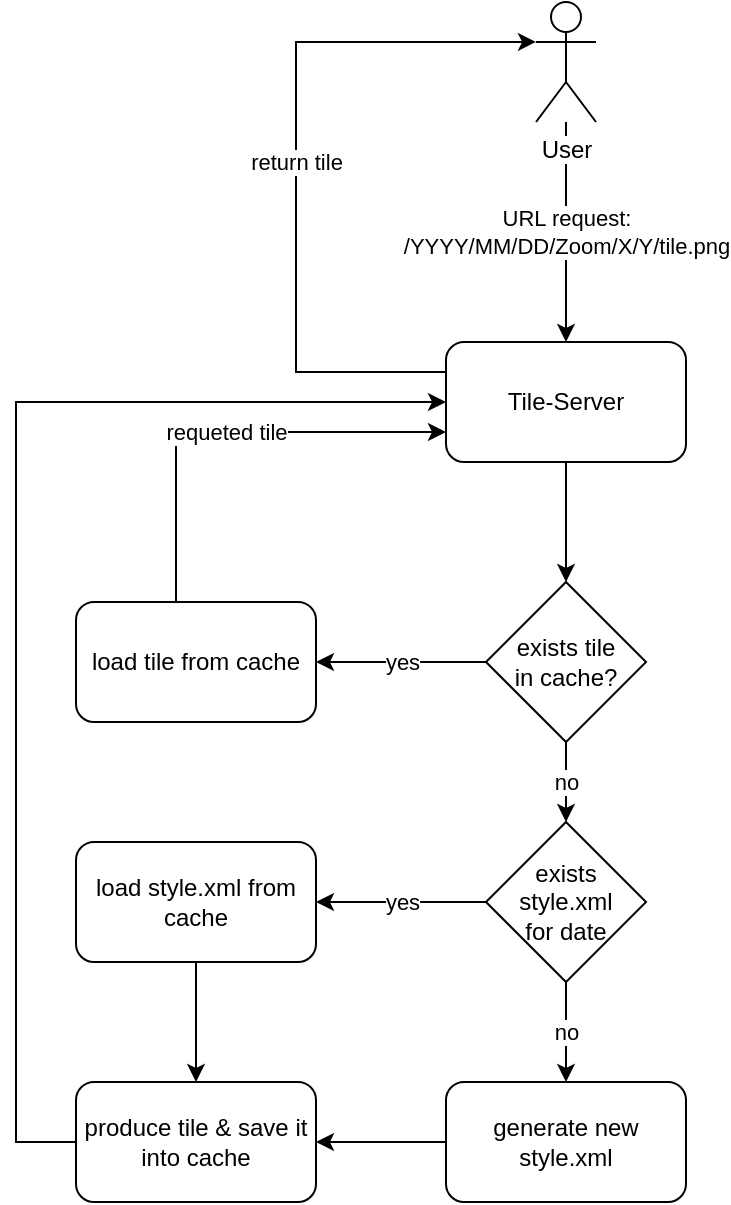 <mxfile pages="6" version="11.2.4" type="device"><diagram id="N5hvn9iM6fi0fY6JvAGT" name="Page-1"><mxGraphModel dx="946" dy="627" grid="1" gridSize="10" guides="1" tooltips="1" connect="1" arrows="1" fold="1" page="1" pageScale="1" pageWidth="1169" pageHeight="1654" math="0" shadow="0"><root><mxCell id="0"/><mxCell id="1" parent="0"/><mxCell id="o0SdLxm3Xkp09I6J-yF6-21" value="URL request:&lt;br&gt;/YYYY/MM/DD/Zoom/X/Y/tile.png" style="edgeStyle=orthogonalEdgeStyle;rounded=0;orthogonalLoop=1;jettySize=auto;html=1;" parent="1" source="o0SdLxm3Xkp09I6J-yF6-1" target="o0SdLxm3Xkp09I6J-yF6-4" edge="1"><mxGeometry relative="1" as="geometry"/></mxCell><mxCell id="o0SdLxm3Xkp09I6J-yF6-1" value="User" style="shape=umlActor;verticalLabelPosition=bottom;labelBackgroundColor=#ffffff;verticalAlign=top;html=1;outlineConnect=0;" parent="1" vertex="1"><mxGeometry x="360" y="130" width="30" height="60" as="geometry"/></mxCell><mxCell id="o0SdLxm3Xkp09I6J-yF6-10" style="edgeStyle=orthogonalEdgeStyle;rounded=0;orthogonalLoop=1;jettySize=auto;html=1;entryX=0.5;entryY=0;entryDx=0;entryDy=0;" parent="1" source="o0SdLxm3Xkp09I6J-yF6-4" target="o0SdLxm3Xkp09I6J-yF6-9" edge="1"><mxGeometry relative="1" as="geometry"/></mxCell><mxCell id="o0SdLxm3Xkp09I6J-yF6-15" value="return tile" style="edgeStyle=orthogonalEdgeStyle;rounded=0;orthogonalLoop=1;jettySize=auto;html=1;exitX=0;exitY=0.25;exitDx=0;exitDy=0;entryX=0;entryY=0.333;entryDx=0;entryDy=0;entryPerimeter=0;" parent="1" source="o0SdLxm3Xkp09I6J-yF6-4" target="o0SdLxm3Xkp09I6J-yF6-1" edge="1"><mxGeometry relative="1" as="geometry"><Array as="points"><mxPoint x="240" y="315"/><mxPoint x="240" y="150"/></Array></mxGeometry></mxCell><mxCell id="o0SdLxm3Xkp09I6J-yF6-4" value="Tile-Server" style="rounded=1;whiteSpace=wrap;html=1;" parent="1" vertex="1"><mxGeometry x="315" y="300" width="120" height="60" as="geometry"/></mxCell><mxCell id="o0SdLxm3Xkp09I6J-yF6-13" value="yes" style="edgeStyle=orthogonalEdgeStyle;rounded=0;orthogonalLoop=1;jettySize=auto;html=1;entryX=1;entryY=0.5;entryDx=0;entryDy=0;" parent="1" source="o0SdLxm3Xkp09I6J-yF6-9" target="o0SdLxm3Xkp09I6J-yF6-11" edge="1"><mxGeometry relative="1" as="geometry"/></mxCell><mxCell id="o0SdLxm3Xkp09I6J-yF6-18" value="no" style="edgeStyle=orthogonalEdgeStyle;rounded=0;orthogonalLoop=1;jettySize=auto;html=1;entryX=0.5;entryY=0;entryDx=0;entryDy=0;" parent="1" source="o0SdLxm3Xkp09I6J-yF6-9" target="o0SdLxm3Xkp09I6J-yF6-16" edge="1"><mxGeometry relative="1" as="geometry"/></mxCell><mxCell id="o0SdLxm3Xkp09I6J-yF6-9" value="exists tile&lt;br&gt;in cache?" style="rhombus;whiteSpace=wrap;html=1;" parent="1" vertex="1"><mxGeometry x="335" y="420" width="80" height="80" as="geometry"/></mxCell><mxCell id="o0SdLxm3Xkp09I6J-yF6-14" value="requeted tile" style="edgeStyle=orthogonalEdgeStyle;rounded=0;orthogonalLoop=1;jettySize=auto;html=1;entryX=0;entryY=0.75;entryDx=0;entryDy=0;" parent="1" source="o0SdLxm3Xkp09I6J-yF6-11" target="o0SdLxm3Xkp09I6J-yF6-4" edge="1"><mxGeometry relative="1" as="geometry"><Array as="points"><mxPoint x="180" y="345"/></Array></mxGeometry></mxCell><mxCell id="o0SdLxm3Xkp09I6J-yF6-11" value="load tile from cache" style="rounded=1;whiteSpace=wrap;html=1;" parent="1" vertex="1"><mxGeometry x="130" y="430" width="120" height="60" as="geometry"/></mxCell><mxCell id="o0SdLxm3Xkp09I6J-yF6-23" value="yes" style="edgeStyle=orthogonalEdgeStyle;rounded=0;orthogonalLoop=1;jettySize=auto;html=1;entryX=1;entryY=0.5;entryDx=0;entryDy=0;" parent="1" source="o0SdLxm3Xkp09I6J-yF6-16" target="o0SdLxm3Xkp09I6J-yF6-22" edge="1"><mxGeometry relative="1" as="geometry"/></mxCell><mxCell id="BoacsOmEcwOLum21zEVu-2" value="no" style="edgeStyle=orthogonalEdgeStyle;rounded=0;orthogonalLoop=1;jettySize=auto;html=1;entryX=0.5;entryY=0;entryDx=0;entryDy=0;" parent="1" source="o0SdLxm3Xkp09I6J-yF6-16" target="o0SdLxm3Xkp09I6J-yF6-24" edge="1"><mxGeometry relative="1" as="geometry"><mxPoint x="500" y="580" as="targetPoint"/></mxGeometry></mxCell><mxCell id="o0SdLxm3Xkp09I6J-yF6-16" value="exists style.xml&lt;br&gt;for date" style="rhombus;whiteSpace=wrap;html=1;" parent="1" vertex="1"><mxGeometry x="335" y="540" width="80" height="80" as="geometry"/></mxCell><mxCell id="o0SdLxm3Xkp09I6J-yF6-38" style="edgeStyle=orthogonalEdgeStyle;rounded=0;orthogonalLoop=1;jettySize=auto;html=1;entryX=0.5;entryY=0;entryDx=0;entryDy=0;" parent="1" source="o0SdLxm3Xkp09I6J-yF6-22" target="o0SdLxm3Xkp09I6J-yF6-36" edge="1"><mxGeometry relative="1" as="geometry"/></mxCell><mxCell id="o0SdLxm3Xkp09I6J-yF6-22" value="load style.xml from cache" style="rounded=1;whiteSpace=wrap;html=1;" parent="1" vertex="1"><mxGeometry x="130" y="550" width="120" height="60" as="geometry"/></mxCell><mxCell id="BoacsOmEcwOLum21zEVu-6" style="edgeStyle=orthogonalEdgeStyle;rounded=0;orthogonalLoop=1;jettySize=auto;html=1;entryX=1;entryY=0.5;entryDx=0;entryDy=0;" parent="1" source="o0SdLxm3Xkp09I6J-yF6-24" target="o0SdLxm3Xkp09I6J-yF6-36" edge="1"><mxGeometry relative="1" as="geometry"/></mxCell><mxCell id="o0SdLxm3Xkp09I6J-yF6-24" value="generate new style.xml" style="rounded=1;whiteSpace=wrap;html=1;" parent="1" vertex="1"><mxGeometry x="315" y="670" width="120" height="60" as="geometry"/></mxCell><mxCell id="o0SdLxm3Xkp09I6J-yF6-40" style="edgeStyle=orthogonalEdgeStyle;rounded=0;orthogonalLoop=1;jettySize=auto;html=1;entryX=0;entryY=0.5;entryDx=0;entryDy=0;" parent="1" source="o0SdLxm3Xkp09I6J-yF6-36" target="o0SdLxm3Xkp09I6J-yF6-4" edge="1"><mxGeometry relative="1" as="geometry"><Array as="points"><mxPoint x="100" y="700"/><mxPoint x="100" y="330"/></Array></mxGeometry></mxCell><mxCell id="o0SdLxm3Xkp09I6J-yF6-36" value="produce tile &amp;amp; save it&lt;br&gt;into cache" style="rounded=1;whiteSpace=wrap;html=1;" parent="1" vertex="1"><mxGeometry x="130" y="670" width="120" height="60" as="geometry"/></mxCell></root></mxGraphModel></diagram><diagram id="V2TvBj4Jawiw-mY3kKqI" name="task"><mxGraphModel dx="946" dy="627" grid="1" gridSize="10" guides="1" tooltips="1" connect="1" arrows="1" fold="1" page="1" pageScale="1" pageWidth="1169" pageHeight="1654" math="0" shadow="0"><root><mxCell id="mlPS0dYNTW0em9bgaBaq-0"/><mxCell id="mlPS0dYNTW0em9bgaBaq-1" parent="mlPS0dYNTW0em9bgaBaq-0"/><mxCell id="mlPS0dYNTW0em9bgaBaq-11" value="URL request." style="edgeStyle=orthogonalEdgeStyle;curved=1;rounded=0;orthogonalLoop=1;jettySize=auto;html=1;exitX=1;exitY=1;exitDx=0;exitDy=0;exitPerimeter=0;entryX=1;entryY=0.25;entryDx=0;entryDy=0;" edge="1" parent="mlPS0dYNTW0em9bgaBaq-1" source="mlPS0dYNTW0em9bgaBaq-2" target="mlPS0dYNTW0em9bgaBaq-3"><mxGeometry relative="1" as="geometry"><Array as="points"><mxPoint x="505" y="320"/><mxPoint x="505" y="405"/></Array></mxGeometry></mxCell><mxCell id="mlPS0dYNTW0em9bgaBaq-2" value="User" style="shape=umlActor;verticalLabelPosition=bottom;labelBackgroundColor=#ffffff;verticalAlign=top;html=1;outlineConnect=0;" vertex="1" parent="mlPS0dYNTW0em9bgaBaq-1"><mxGeometry x="410" y="200" width="30" height="60" as="geometry"/></mxCell><mxCell id="mlPS0dYNTW0em9bgaBaq-13" value="Is tile in cache?" style="edgeStyle=orthogonalEdgeStyle;curved=1;rounded=0;orthogonalLoop=1;jettySize=auto;html=1;exitX=1;exitY=0.75;exitDx=0;exitDy=0;entryX=0.75;entryY=0;entryDx=0;entryDy=0;" edge="1" parent="mlPS0dYNTW0em9bgaBaq-1" source="mlPS0dYNTW0em9bgaBaq-3" target="mlPS0dYNTW0em9bgaBaq-4"><mxGeometry relative="1" as="geometry"/></mxCell><mxCell id="mlPS0dYNTW0em9bgaBaq-16" value="Generate new&lt;br&gt;tile, if cache was empty." style="edgeStyle=orthogonalEdgeStyle;curved=1;rounded=0;orthogonalLoop=1;jettySize=auto;html=1;exitX=0.25;exitY=1;exitDx=0;exitDy=0;entryX=0.75;entryY=0;entryDx=0;entryDy=0;" edge="1" parent="mlPS0dYNTW0em9bgaBaq-1" source="mlPS0dYNTW0em9bgaBaq-3" target="mlPS0dYNTW0em9bgaBaq-5"><mxGeometry relative="1" as="geometry"><Array as="points"><mxPoint x="395" y="530"/><mxPoint x="360" y="530"/></Array></mxGeometry></mxCell><mxCell id="mlPS0dYNTW0em9bgaBaq-24" style="edgeStyle=orthogonalEdgeStyle;curved=1;rounded=0;orthogonalLoop=1;jettySize=auto;html=1;exitX=0.25;exitY=0;exitDx=0;exitDy=0;entryX=0.5;entryY=1;entryDx=0;entryDy=0;" edge="1" parent="mlPS0dYNTW0em9bgaBaq-1" source="mlPS0dYNTW0em9bgaBaq-3" target="mlPS0dYNTW0em9bgaBaq-19"><mxGeometry relative="1" as="geometry"/></mxCell><mxCell id="mlPS0dYNTW0em9bgaBaq-3" value="Tile-Server" style="rounded=1;whiteSpace=wrap;html=1;fillColor=#d5e8d4;strokeColor=#82b366;" vertex="1" parent="mlPS0dYNTW0em9bgaBaq-1"><mxGeometry x="365" y="390" width="120" height="60" as="geometry"/></mxCell><mxCell id="mlPS0dYNTW0em9bgaBaq-32" style="edgeStyle=orthogonalEdgeStyle;curved=1;rounded=0;orthogonalLoop=1;jettySize=auto;html=1;exitX=0.25;exitY=0;exitDx=0;exitDy=0;entryX=0.5;entryY=1;entryDx=0;entryDy=0;" edge="1" parent="mlPS0dYNTW0em9bgaBaq-1" source="mlPS0dYNTW0em9bgaBaq-4" target="mlPS0dYNTW0em9bgaBaq-31"><mxGeometry relative="1" as="geometry"/></mxCell><mxCell id="mlPS0dYNTW0em9bgaBaq-4" value="Cache" style="rounded=1;whiteSpace=wrap;html=1;fillColor=#fff2cc;strokeColor=#d6b656;" vertex="1" parent="mlPS0dYNTW0em9bgaBaq-1"><mxGeometry x="464" y="610" width="120" height="60" as="geometry"/></mxCell><mxCell id="mlPS0dYNTW0em9bgaBaq-27" style="edgeStyle=orthogonalEdgeStyle;curved=1;rounded=0;orthogonalLoop=1;jettySize=auto;html=1;exitX=0.25;exitY=0;exitDx=0;exitDy=0;" edge="1" parent="mlPS0dYNTW0em9bgaBaq-1" source="mlPS0dYNTW0em9bgaBaq-5" target="mlPS0dYNTW0em9bgaBaq-20"><mxGeometry relative="1" as="geometry"/></mxCell><mxCell id="mlPS0dYNTW0em9bgaBaq-5" value="Map-Renderer&lt;br&gt;(Mapnik)" style="rounded=1;whiteSpace=wrap;html=1;fillColor=#f8cecc;strokeColor=#b85450;" vertex="1" parent="mlPS0dYNTW0em9bgaBaq-1"><mxGeometry x="270" y="610" width="120" height="60" as="geometry"/></mxCell><mxCell id="mlPS0dYNTW0em9bgaBaq-26" value="Return tile to user&lt;br&gt;via HTTP." style="edgeStyle=orthogonalEdgeStyle;curved=1;rounded=0;orthogonalLoop=1;jettySize=auto;html=1;exitX=0.5;exitY=0;exitDx=0;exitDy=0;entryX=0;entryY=1;entryDx=0;entryDy=0;entryPerimeter=0;" edge="1" parent="mlPS0dYNTW0em9bgaBaq-1" source="mlPS0dYNTW0em9bgaBaq-19" target="mlPS0dYNTW0em9bgaBaq-2"><mxGeometry relative="1" as="geometry"/></mxCell><mxCell id="mlPS0dYNTW0em9bgaBaq-19" value="" style="shape=image;html=1;verticalAlign=top;verticalLabelPosition=bottom;labelBackgroundColor=#ffffff;imageAspect=0;aspect=fixed;image=https://cdn0.iconfinder.com/data/icons/small-n-flat/24/678074-map-128.png" vertex="1" parent="mlPS0dYNTW0em9bgaBaq-1"><mxGeometry x="350" y="335" width="30" height="30" as="geometry"/></mxCell><mxCell id="mlPS0dYNTW0em9bgaBaq-30" value="Return tile&lt;br&gt;to tile-server." style="edgeStyle=orthogonalEdgeStyle;curved=1;rounded=0;orthogonalLoop=1;jettySize=auto;html=1;exitX=0.5;exitY=0;exitDx=0;exitDy=0;entryX=0;entryY=0.5;entryDx=0;entryDy=0;" edge="1" parent="mlPS0dYNTW0em9bgaBaq-1" source="mlPS0dYNTW0em9bgaBaq-20" target="mlPS0dYNTW0em9bgaBaq-3"><mxGeometry relative="1" as="geometry"/></mxCell><mxCell id="mlPS0dYNTW0em9bgaBaq-20" value="" style="shape=image;html=1;verticalAlign=top;verticalLabelPosition=bottom;labelBackgroundColor=#ffffff;imageAspect=0;aspect=fixed;image=https://cdn0.iconfinder.com/data/icons/small-n-flat/24/678074-map-128.png" vertex="1" parent="mlPS0dYNTW0em9bgaBaq-1"><mxGeometry x="285" y="500" width="30" height="30" as="geometry"/></mxCell><mxCell id="mlPS0dYNTW0em9bgaBaq-33" value="Return tile&lt;br&gt;to tile-server." style="edgeStyle=orthogonalEdgeStyle;curved=1;rounded=0;orthogonalLoop=1;jettySize=auto;html=1;exitX=0.5;exitY=0;exitDx=0;exitDy=0;entryX=0.75;entryY=1;entryDx=0;entryDy=0;" edge="1" parent="mlPS0dYNTW0em9bgaBaq-1" source="mlPS0dYNTW0em9bgaBaq-31" target="mlPS0dYNTW0em9bgaBaq-3"><mxGeometry relative="1" as="geometry"/></mxCell><mxCell id="mlPS0dYNTW0em9bgaBaq-31" value="" style="shape=image;html=1;verticalAlign=top;verticalLabelPosition=bottom;labelBackgroundColor=#ffffff;imageAspect=0;aspect=fixed;image=https://cdn0.iconfinder.com/data/icons/small-n-flat/24/678074-map-128.png" vertex="1" parent="mlPS0dYNTW0em9bgaBaq-1"><mxGeometry x="464" y="530" width="30" height="30" as="geometry"/></mxCell></root></mxGraphModel></diagram><diagram id="xdG7Fo6GSrLNuupYZl_V" name="Celery"><mxGraphModel dx="946" dy="627" grid="1" gridSize="10" guides="1" tooltips="1" connect="1" arrows="1" fold="1" page="1" pageScale="1" pageWidth="1169" pageHeight="1654" math="0" shadow="0"><root><mxCell id="eEMg1umEra4TabYJlnql-0"/><mxCell id="eEMg1umEra4TabYJlnql-1" parent="eEMg1umEra4TabYJlnql-0"/><mxCell id="oYTu7wMAQriKLCLur30r-1" value="waiting for new work" style="edgeStyle=orthogonalEdgeStyle;rounded=0;orthogonalLoop=1;jettySize=auto;html=1;exitX=0;exitY=0.5;exitDx=0;exitDy=0;entryX=1;entryY=0.5;entryDx=0;entryDy=0;startArrow=classic;startFill=1;" parent="eEMg1umEra4TabYJlnql-1" source="eEMg1umEra4TabYJlnql-2" target="eEMg1umEra4TabYJlnql-4" edge="1"><mxGeometry relative="1" as="geometry"/></mxCell><mxCell id="eEMg1umEra4TabYJlnql-2" value="Celery Worker" style="rounded=1;whiteSpace=wrap;html=1;fillColor=#dae8fc;strokeColor=#6c8ebf;" parent="eEMg1umEra4TabYJlnql-1" vertex="1"><mxGeometry x="600" y="530" width="120" height="60" as="geometry"/></mxCell><mxCell id="eEMg1umEra4TabYJlnql-4" value="Broker&lt;br&gt;(Redis)" style="rounded=1;whiteSpace=wrap;html=1;fillColor=#f8cecc;strokeColor=#b85450;" parent="eEMg1umEra4TabYJlnql-1" vertex="1"><mxGeometry x="330" y="530" width="120" height="60" as="geometry"/></mxCell></root></mxGraphModel></diagram><diagram id="nDhNpa7ZaVgjOuKZFhmU" name="mutiple-worker"><mxGraphModel dx="946" dy="627" grid="1" gridSize="10" guides="1" tooltips="1" connect="1" arrows="1" fold="1" page="1" pageScale="1" pageWidth="1169" pageHeight="1654" math="0" shadow="0"><root><mxCell id="jnpdcKG0QCHxg3NAm0_G-0"/><mxCell id="jnpdcKG0QCHxg3NAm0_G-1" parent="jnpdcKG0QCHxg3NAm0_G-0"/><mxCell id="jnpdcKG0QCHxg3NAm0_G-11" value="" style="rounded=1;whiteSpace=wrap;html=1;fillColor=#f5f5f5;strokeColor=#666666;fontColor=#333333;" parent="jnpdcKG0QCHxg3NAm0_G-1" vertex="1"><mxGeometry x="470" y="320" width="430" height="360" as="geometry"/></mxCell><mxCell id="jnpdcKG0QCHxg3NAm0_G-14" style="edgeStyle=orthogonalEdgeStyle;curved=1;rounded=0;orthogonalLoop=1;jettySize=auto;html=1;" parent="jnpdcKG0QCHxg3NAm0_G-1" source="jnpdcKG0QCHxg3NAm0_G-2" target="jnpdcKG0QCHxg3NAm0_G-4" edge="1"><mxGeometry relative="1" as="geometry"/></mxCell><mxCell id="jnpdcKG0QCHxg3NAm0_G-2" value="Traefik&lt;br&gt;(HTTP SSL layer)" style="rounded=1;whiteSpace=wrap;html=1;fillColor=#fff2cc;strokeColor=#d6b656;" parent="jnpdcKG0QCHxg3NAm0_G-1" vertex="1"><mxGeometry x="524" y="290" width="120" height="60" as="geometry"/></mxCell><mxCell id="jnpdcKG0QCHxg3NAm0_G-15" style="edgeStyle=orthogonalEdgeStyle;curved=1;rounded=0;orthogonalLoop=1;jettySize=auto;html=1;entryX=0.5;entryY=0;entryDx=0;entryDy=0;" parent="jnpdcKG0QCHxg3NAm0_G-1" source="jnpdcKG0QCHxg3NAm0_G-4" target="jnpdcKG0QCHxg3NAm0_G-6" edge="1"><mxGeometry relative="1" as="geometry"/></mxCell><mxCell id="jnpdcKG0QCHxg3NAm0_G-18" style="edgeStyle=orthogonalEdgeStyle;rounded=0;orthogonalLoop=1;jettySize=auto;html=1;exitX=0;exitY=0.5;exitDx=0;exitDy=0;entryX=0;entryY=0.5;entryDx=0;entryDy=0;" parent="jnpdcKG0QCHxg3NAm0_G-1" source="jnpdcKG0QCHxg3NAm0_G-4" target="jnpdcKG0QCHxg3NAm0_G-8" edge="1"><mxGeometry relative="1" as="geometry"><Array as="points"><mxPoint x="500" y="430"/><mxPoint x="500" y="620"/></Array></mxGeometry></mxCell><mxCell id="jnpdcKG0QCHxg3NAm0_G-4" value="Django&lt;br&gt;(Tile-Server)" style="rounded=1;whiteSpace=wrap;html=1;fillColor=#d5e8d4;strokeColor=#82b366;" parent="jnpdcKG0QCHxg3NAm0_G-1" vertex="1"><mxGeometry x="524" y="400" width="120" height="60" as="geometry"/></mxCell><mxCell id="jnpdcKG0QCHxg3NAm0_G-6" value="Postgres&lt;br&gt;(Database Server)" style="rounded=1;whiteSpace=wrap;html=1;fillColor=#e1d5e7;strokeColor=#9673a6;" parent="jnpdcKG0QCHxg3NAm0_G-1" vertex="1"><mxGeometry x="524" y="500" width="120" height="60" as="geometry"/></mxCell><mxCell id="jnpdcKG0QCHxg3NAm0_G-19" style="edgeStyle=orthogonalEdgeStyle;rounded=0;orthogonalLoop=1;jettySize=auto;html=1;exitX=1;exitY=0.5;exitDx=0;exitDy=0;entryX=0;entryY=0.5;entryDx=0;entryDy=0;" parent="jnpdcKG0QCHxg3NAm0_G-1" source="jnpdcKG0QCHxg3NAm0_G-8" edge="1"><mxGeometry relative="1" as="geometry"><mxPoint x="710" y="620" as="targetPoint"/></mxGeometry></mxCell><mxCell id="jnpdcKG0QCHxg3NAm0_G-8" value="Broker / Cache&lt;br&gt;(Redis)" style="rounded=1;whiteSpace=wrap;html=1;fillColor=#f8cecc;strokeColor=#b85450;" parent="jnpdcKG0QCHxg3NAm0_G-1" vertex="1"><mxGeometry x="524" y="590" width="120" height="60" as="geometry"/></mxCell><mxCell id="jnpdcKG0QCHxg3NAm0_G-9" value="Celery Worker (1)&lt;br&gt;(4 task at once)" style="rounded=1;whiteSpace=wrap;html=1;fillColor=#dae8fc;strokeColor=#6c8ebf;" parent="jnpdcKG0QCHxg3NAm0_G-1" vertex="1"><mxGeometry x="710" y="500" width="120" height="60" as="geometry"/></mxCell><mxCell id="jnpdcKG0QCHxg3NAm0_G-20" value="Celery Worker (2)&lt;br&gt;(4 task at once)" style="rounded=1;whiteSpace=wrap;html=1;fillColor=#dae8fc;strokeColor=#6c8ebf;" parent="jnpdcKG0QCHxg3NAm0_G-1" vertex="1"><mxGeometry x="710" y="420" width="120" height="60" as="geometry"/></mxCell><mxCell id="jnpdcKG0QCHxg3NAm0_G-21" value="Celery Worker (3)&lt;br&gt;(4 task at once)" style="rounded=1;whiteSpace=wrap;html=1;fillColor=#dae8fc;strokeColor=#6c8ebf;" parent="jnpdcKG0QCHxg3NAm0_G-1" vertex="1"><mxGeometry x="710" y="350" width="120" height="60" as="geometry"/></mxCell><mxCell id="jnpdcKG0QCHxg3NAm0_G-36" style="edgeStyle=orthogonalEdgeStyle;rounded=0;orthogonalLoop=1;jettySize=auto;html=1;exitX=1;exitY=0.333;exitDx=0;exitDy=0;exitPerimeter=0;entryX=0;entryY=0.25;entryDx=0;entryDy=0;" parent="jnpdcKG0QCHxg3NAm0_G-1" source="jnpdcKG0QCHxg3NAm0_G-35" target="jnpdcKG0QCHxg3NAm0_G-2" edge="1"><mxGeometry relative="1" as="geometry"/></mxCell><mxCell id="jnpdcKG0QCHxg3NAm0_G-35" value="User" style="shape=umlActor;verticalLabelPosition=bottom;labelBackgroundColor=#ffffff;verticalAlign=top;html=1;outlineConnect=0;" parent="jnpdcKG0QCHxg3NAm0_G-1" vertex="1"><mxGeometry x="350" y="290" width="50" height="100" as="geometry"/></mxCell></root></mxGraphModel></diagram><diagram id="8PuEsuqaruIytjSmCl6z" name="celery-muiple-task"><mxGraphModel dx="946" dy="627" grid="1" gridSize="10" guides="1" tooltips="1" connect="1" arrows="1" fold="1" page="1" pageScale="1" pageWidth="1169" pageHeight="1654" math="0" shadow="0"><root><mxCell id="OkIXqTHQK332BwLCn81r-0"/><mxCell id="OkIXqTHQK332BwLCn81r-1" parent="OkIXqTHQK332BwLCn81r-0"/><mxCell id="eZ__kIOemoe7CkVswZ2f-0" value="" style="rounded=1;whiteSpace=wrap;html=1;fillColor=#f5f5f5;strokeColor=#666666;fontColor=#333333;" parent="OkIXqTHQK332BwLCn81r-1" vertex="1"><mxGeometry x="10" y="410" width="610" height="370" as="geometry"/></mxCell><mxCell id="nMVvStTX7LeMdd0hA8hy-5" style="edgeStyle=orthogonalEdgeStyle;rounded=0;orthogonalLoop=1;jettySize=auto;html=1;entryX=0.25;entryY=0;entryDx=0;entryDy=0;" parent="OkIXqTHQK332BwLCn81r-1" source="OkIXqTHQK332BwLCn81r-2" target="nMVvStTX7LeMdd0hA8hy-0" edge="1"><mxGeometry relative="1" as="geometry"/></mxCell><mxCell id="OkIXqTHQK332BwLCn81r-2" value="User 1" style="shape=umlActor;verticalLabelPosition=bottom;labelBackgroundColor=#ffffff;verticalAlign=top;html=1;outlineConnect=0;" parent="OkIXqTHQK332BwLCn81r-1" vertex="1"><mxGeometry x="250" y="240" width="30" height="60" as="geometry"/></mxCell><mxCell id="v2Y-OJq3a9_aLVjLCW-j-1" value="add tile&lt;br&gt;render tasks" style="edgeStyle=orthogonalEdgeStyle;rounded=0;orthogonalLoop=1;jettySize=auto;html=1;exitX=0.75;exitY=1;exitDx=0;exitDy=0;entryX=0.75;entryY=0;entryDx=0;entryDy=0;" parent="OkIXqTHQK332BwLCn81r-1" source="nMVvStTX7LeMdd0hA8hy-0" target="v2Y-OJq3a9_aLVjLCW-j-0" edge="1"><mxGeometry relative="1" as="geometry"/></mxCell><mxCell id="x8d77Im_mN0RWRRE9yDY-1" style="edgeStyle=orthogonalEdgeStyle;rounded=0;orthogonalLoop=1;jettySize=auto;html=1;exitX=0;exitY=0.5;exitDx=0;exitDy=0;entryX=0.5;entryY=0;entryDx=0;entryDy=0;startArrow=classic;startFill=1;" parent="OkIXqTHQK332BwLCn81r-1" source="nMVvStTX7LeMdd0hA8hy-0" target="x8d77Im_mN0RWRRE9yDY-0" edge="1"><mxGeometry relative="1" as="geometry"/></mxCell><mxCell id="nMVvStTX7LeMdd0hA8hy-0" value="Django&lt;br&gt;(Tile-Server)" style="rounded=1;whiteSpace=wrap;html=1;fillColor=#d5e8d4;strokeColor=#82b366;" parent="OkIXqTHQK332BwLCn81r-1" vertex="1"><mxGeometry x="265" y="390" width="120" height="60" as="geometry"/></mxCell><mxCell id="nMVvStTX7LeMdd0hA8hy-6" style="edgeStyle=orthogonalEdgeStyle;rounded=0;orthogonalLoop=1;jettySize=auto;html=1;" parent="OkIXqTHQK332BwLCn81r-1" source="nMVvStTX7LeMdd0hA8hy-1" target="nMVvStTX7LeMdd0hA8hy-0" edge="1"><mxGeometry relative="1" as="geometry"/></mxCell><mxCell id="nMVvStTX7LeMdd0hA8hy-1" value="User 2" style="shape=umlActor;verticalLabelPosition=bottom;labelBackgroundColor=#ffffff;verticalAlign=top;html=1;outlineConnect=0;" parent="OkIXqTHQK332BwLCn81r-1" vertex="1"><mxGeometry x="310" y="240" width="30" height="60" as="geometry"/></mxCell><mxCell id="nMVvStTX7LeMdd0hA8hy-7" style="edgeStyle=orthogonalEdgeStyle;rounded=0;orthogonalLoop=1;jettySize=auto;html=1;entryX=0.75;entryY=0;entryDx=0;entryDy=0;" parent="OkIXqTHQK332BwLCn81r-1" source="nMVvStTX7LeMdd0hA8hy-2" target="nMVvStTX7LeMdd0hA8hy-0" edge="1"><mxGeometry relative="1" as="geometry"/></mxCell><mxCell id="nMVvStTX7LeMdd0hA8hy-2" value="User 3" style="shape=umlActor;verticalLabelPosition=bottom;labelBackgroundColor=#ffffff;verticalAlign=top;html=1;outlineConnect=0;" parent="OkIXqTHQK332BwLCn81r-1" vertex="1"><mxGeometry x="370" y="240" width="30" height="60" as="geometry"/></mxCell><mxCell id="v2Y-OJq3a9_aLVjLCW-j-2" value="return&lt;br&gt;tiles" style="edgeStyle=orthogonalEdgeStyle;rounded=0;orthogonalLoop=1;jettySize=auto;html=1;exitX=0.25;exitY=0;exitDx=0;exitDy=0;entryX=0.25;entryY=1;entryDx=0;entryDy=0;" parent="OkIXqTHQK332BwLCn81r-1" source="v2Y-OJq3a9_aLVjLCW-j-0" target="nMVvStTX7LeMdd0hA8hy-0" edge="1"><mxGeometry relative="1" as="geometry"/></mxCell><mxCell id="x8d77Im_mN0RWRRE9yDY-7" style="edgeStyle=orthogonalEdgeStyle;rounded=0;orthogonalLoop=1;jettySize=auto;html=1;entryX=0.5;entryY=0;entryDx=0;entryDy=0;startArrow=none;startFill=0;" parent="OkIXqTHQK332BwLCn81r-1" source="x8d77Im_mN0RWRRE9yDY-13" target="gHRqLl0x8CT4j7_zQRCa-2" edge="1"><mxGeometry relative="1" as="geometry"><Array as="points"><mxPoint x="325" y="620"/><mxPoint x="420" y="620"/><mxPoint x="420" y="660"/></Array></mxGeometry></mxCell><mxCell id="x8d77Im_mN0RWRRE9yDY-10" style="edgeStyle=orthogonalEdgeStyle;rounded=0;orthogonalLoop=1;jettySize=auto;html=1;entryX=0.5;entryY=0;entryDx=0;entryDy=0;startArrow=none;startFill=0;" parent="OkIXqTHQK332BwLCn81r-1" target="gHRqLl0x8CT4j7_zQRCa-0" edge="1"><mxGeometry relative="1" as="geometry"><mxPoint x="325" y="605" as="sourcePoint"/><Array as="points"><mxPoint x="325" y="620"/><mxPoint x="240" y="620"/></Array></mxGeometry></mxCell><mxCell id="v2Y-OJq3a9_aLVjLCW-j-0" value="Broker / Cache&lt;br&gt;(Redis)" style="rounded=1;whiteSpace=wrap;html=1;fillColor=#f8cecc;strokeColor=#b85450;" parent="OkIXqTHQK332BwLCn81r-1" vertex="1"><mxGeometry x="265" y="520" width="120" height="60" as="geometry"/></mxCell><mxCell id="x8d77Im_mN0RWRRE9yDY-2" style="edgeStyle=orthogonalEdgeStyle;rounded=0;orthogonalLoop=1;jettySize=auto;html=1;entryX=0;entryY=0.5;entryDx=0;entryDy=0;startArrow=classic;startFill=1;exitX=0.5;exitY=1;exitDx=0;exitDy=0;" parent="OkIXqTHQK332BwLCn81r-1" source="gHRqLl0x8CT4j7_zQRCa-0" target="x8d77Im_mN0RWRRE9yDY-0" edge="1"><mxGeometry relative="1" as="geometry"><Array as="points"><mxPoint x="240" y="740"/><mxPoint x="40" y="740"/><mxPoint x="40" y="550"/></Array></mxGeometry></mxCell><mxCell id="gHRqLl0x8CT4j7_zQRCa-0" value="Celery Worker (1)" style="rounded=1;whiteSpace=wrap;html=1;fillColor=#dae8fc;strokeColor=#6c8ebf;" parent="OkIXqTHQK332BwLCn81r-1" vertex="1"><mxGeometry x="180" y="660" width="120" height="60" as="geometry"/></mxCell><mxCell id="x8d77Im_mN0RWRRE9yDY-4" style="edgeStyle=orthogonalEdgeStyle;rounded=0;orthogonalLoop=1;jettySize=auto;html=1;entryX=0;entryY=0.5;entryDx=0;entryDy=0;startArrow=classic;startFill=1;exitX=0.5;exitY=1;exitDx=0;exitDy=0;" parent="OkIXqTHQK332BwLCn81r-1" source="gHRqLl0x8CT4j7_zQRCa-2" target="x8d77Im_mN0RWRRE9yDY-0" edge="1"><mxGeometry relative="1" as="geometry"><Array as="points"><mxPoint x="420" y="740"/><mxPoint x="40" y="740"/><mxPoint x="40" y="550"/></Array></mxGeometry></mxCell><mxCell id="gHRqLl0x8CT4j7_zQRCa-2" value="Celery Worker (3)" style="rounded=1;whiteSpace=wrap;html=1;fillColor=#dae8fc;strokeColor=#6c8ebf;" parent="OkIXqTHQK332BwLCn81r-1" vertex="1"><mxGeometry x="360" y="660" width="120" height="60" as="geometry"/></mxCell><mxCell id="x8d77Im_mN0RWRRE9yDY-0" value="Postgres&lt;br&gt;(Database Server)" style="rounded=1;whiteSpace=wrap;html=1;fillColor=#e1d5e7;strokeColor=#9673a6;" parent="OkIXqTHQK332BwLCn81r-1" vertex="1"><mxGeometry x="60" y="520" width="120" height="60" as="geometry"/></mxCell><mxCell id="x8d77Im_mN0RWRRE9yDY-13" value="Waiting for new tile reuqests &amp;amp; send rendered tile to cache" style="text;html=1;strokeColor=none;fillColor=none;align=center;verticalAlign=middle;whiteSpace=wrap;rounded=0;labelBackgroundColor=#FFFFFF;labelBorderColor=none;" parent="OkIXqTHQK332BwLCn81r-1" vertex="1"><mxGeometry x="256" y="598" width="140" height="20" as="geometry"/></mxCell><mxCell id="x8d77Im_mN0RWRRE9yDY-15" value="get tile data from database" style="text;html=1;strokeColor=none;fillColor=none;align=center;verticalAlign=middle;whiteSpace=wrap;rounded=0;labelBackgroundColor=#FFFFFF;labelBorderColor=none;" parent="OkIXqTHQK332BwLCn81r-1" vertex="1"><mxGeometry x="15" y="600" width="90" height="20" as="geometry"/></mxCell></root></mxGraphModel></diagram><diagram id="rTTQ80El2m5tK_5CTeNf" name="Caching"><mxGraphModel dx="946" dy="627" grid="1" gridSize="10" guides="1" tooltips="1" connect="1" arrows="1" fold="1" page="1" pageScale="1" pageWidth="1169" pageHeight="1654" math="0" shadow="0"><root><mxCell id="rntPlNor9HjEQIdqxnnE-0"/><mxCell id="rntPlNor9HjEQIdqxnnE-1" parent="rntPlNor9HjEQIdqxnnE-0"/><mxCell id="rntPlNor9HjEQIdqxnnE-33" style="edgeStyle=orthogonalEdgeStyle;rounded=0;orthogonalLoop=1;jettySize=auto;html=1;entryX=0;entryY=0.406;entryDx=0;entryDy=0;entryPerimeter=0;exitX=-0.002;exitY=0.359;exitDx=0;exitDy=0;exitPerimeter=0;" edge="1" parent="rntPlNor9HjEQIdqxnnE-1" source="rntPlNor9HjEQIdqxnnE-24" target="rntPlNor9HjEQIdqxnnE-25"><mxGeometry relative="1" as="geometry"><Array as="points"><mxPoint x="80" y="431"/><mxPoint x="80" y="649"/></Array></mxGeometry></mxCell><mxCell id="rntPlNor9HjEQIdqxnnE-36" style="edgeStyle=orthogonalEdgeStyle;rounded=0;orthogonalLoop=1;jettySize=auto;html=1;entryX=0.998;entryY=0.712;entryDx=0;entryDy=0;entryPerimeter=0;exitX=1;exitY=0.5;exitDx=0;exitDy=0;" edge="1" parent="rntPlNor9HjEQIdqxnnE-1" source="rntPlNor9HjEQIdqxnnE-24" target="rntPlNor9HjEQIdqxnnE-25"><mxGeometry relative="1" as="geometry"/></mxCell><mxCell id="rntPlNor9HjEQIdqxnnE-37" style="edgeStyle=orthogonalEdgeStyle;rounded=0;orthogonalLoop=1;jettySize=auto;html=1;exitX=0.998;exitY=0.918;exitDx=0;exitDy=0;exitPerimeter=0;" edge="1" parent="rntPlNor9HjEQIdqxnnE-1"><mxGeometry relative="1" as="geometry"><mxPoint x="570" y="701" as="targetPoint"/><mxPoint x="569" y="527" as="sourcePoint"/><Array as="points"><mxPoint x="590" y="527"/><mxPoint x="590" y="701"/></Array></mxGeometry></mxCell><mxCell id="rntPlNor9HjEQIdqxnnE-24" value="&lt;table border=&quot;1&quot; width=&quot;100%&quot; cellpadding=&quot;4&quot; style=&quot;width: 100% ; height: 100% ; border-collapse: collapse&quot;&gt;&lt;tbody&gt;&lt;tr style=&quot;background-color: #a7c942 ; color: #ffffff ; border: 1px solid #98bf21&quot;&gt;&lt;th align=&quot;left&quot;&gt;Key&lt;br&gt;URL&lt;/th&gt;&lt;th align=&quot;left&quot;&gt;Value&lt;br&gt;Tile MD5 Hash&lt;/th&gt;&lt;/tr&gt;&lt;tr style=&quot;border: 1px solid #98bf21&quot;&gt;&lt;td&gt;2020-01-01-0-0-0&lt;/td&gt;&lt;td&gt;&lt;span class=&quot;result&quot; id=&quot;loading&quot;&gt;&lt;b&gt;6efc88b6a91425958543f88e28398655&lt;/b&gt;&lt;/span&gt;&lt;br&gt;&lt;/td&gt;&lt;/tr&gt;&lt;tr style=&quot;background-color: #eaf2d3 ; border: 1px solid #98bf21&quot;&gt;&lt;td&gt;2019-01-02-17-13-432&lt;/td&gt;&lt;td&gt;&lt;span class=&quot;result&quot; id=&quot;loading&quot;&gt;&lt;b&gt;47154c2144e15556737bfb44ff9d8fd3&lt;/b&gt;&lt;/span&gt;&lt;/td&gt;&lt;/tr&gt;&lt;tr style=&quot;border: 1px solid #98bf21&quot;&gt;&lt;td&gt;2020-08-04-13-459-2945&lt;/td&gt;&lt;td&gt;&lt;span class=&quot;result&quot; id=&quot;loading&quot;&gt;&lt;b&gt;9c2e7b85a36c0128f84bc87672072151&lt;/b&gt;&lt;/span&gt;&lt;br&gt;&lt;/td&gt;&lt;/tr&gt;&lt;tr style=&quot;background-color: #eaf2d3 ; border: 1px solid #98bf21&quot;&gt;&lt;td&gt;2019-03-02-17-13-432&lt;br&gt;&lt;/td&gt;&lt;td&gt;&lt;b&gt;47154c2144e15556737bfb44ff9d8fd3&lt;/b&gt;&lt;br&gt;&lt;/td&gt;&lt;/tr&gt;&lt;/tbody&gt;&lt;/table&gt;" style="text;html=1;strokeColor=#c0c0c0;fillColor=#ffffff;overflow=fill;rounded=0;" vertex="1" parent="rntPlNor9HjEQIdqxnnE-1"><mxGeometry x="110" y="370" width="460" height="170" as="geometry"/></mxCell><mxCell id="rntPlNor9HjEQIdqxnnE-25" value="&lt;table border=&quot;1&quot; width=&quot;100%&quot; cellpadding=&quot;4&quot; style=&quot;width: 100% ; height: 100% ; border-collapse: collapse&quot;&gt;&lt;tbody&gt;&lt;tr style=&quot;background-color: #a7c942 ; color: #ffffff ; border: 1px solid #98bf21&quot;&gt;&lt;th align=&quot;left&quot;&gt;Key&lt;br&gt;TILE MD5 HASH&lt;/th&gt;&lt;th align=&quot;left&quot;&gt;Value&lt;br&gt;Tile PNG (bytes)&lt;/th&gt;&lt;/tr&gt;&lt;tr style=&quot;border: 1px solid #98bf21&quot;&gt;&lt;td&gt;&lt;b&gt;6efc88b6a91425958543f88e28398655&lt;/b&gt;&lt;br&gt;&lt;/td&gt;&lt;td&gt;&lt;br&gt;&lt;/td&gt;&lt;/tr&gt;&lt;tr style=&quot;background-color: #eaf2d3 ; border: 1px solid #98bf21&quot;&gt;&lt;td&gt;&lt;b&gt;47154c2144e15556737bfb44ff9d8fd3&lt;/b&gt;&lt;br&gt;&lt;/td&gt;&lt;td&gt;&lt;/td&gt;&lt;/tr&gt;&lt;tr style=&quot;border: 1px solid #98bf21&quot;&gt;&lt;td&gt;&lt;b&gt;9c2e7b85a36c0128f84bc87672072151&lt;/b&gt;&lt;/td&gt;&lt;td&gt;&lt;br&gt;&lt;/td&gt;&lt;/tr&gt;&lt;/tbody&gt;&lt;/table&gt;" style="text;html=1;strokeColor=#c0c0c0;fillColor=#ffffff;overflow=fill;rounded=0;" vertex="1" parent="rntPlNor9HjEQIdqxnnE-1"><mxGeometry x="110" y="580" width="460" height="170" as="geometry"/></mxCell><mxCell id="rntPlNor9HjEQIdqxnnE-28" value="" style="verticalLabelPosition=bottom;shadow=0;dashed=0;align=center;html=1;verticalAlign=top;strokeWidth=1;shape=mxgraph.mockup.misc.map;" vertex="1" parent="rntPlNor9HjEQIdqxnnE-1"><mxGeometry x="470" y="635" width="40" height="30" as="geometry"/></mxCell><mxCell id="rntPlNor9HjEQIdqxnnE-29" value="" style="verticalLabelPosition=bottom;shadow=0;dashed=0;align=center;html=1;verticalAlign=top;strokeWidth=1;shape=mxgraph.mockup.misc.map;" vertex="1" parent="rntPlNor9HjEQIdqxnnE-1"><mxGeometry x="470" y="675" width="40" height="30" as="geometry"/></mxCell><mxCell id="rntPlNor9HjEQIdqxnnE-30" value="" style="verticalLabelPosition=bottom;shadow=0;dashed=0;align=center;html=1;verticalAlign=top;strokeWidth=1;shape=mxgraph.mockup.misc.map;" vertex="1" parent="rntPlNor9HjEQIdqxnnE-1"><mxGeometry x="470" y="715" width="40" height="30" as="geometry"/></mxCell></root></mxGraphModel></diagram></mxfile>